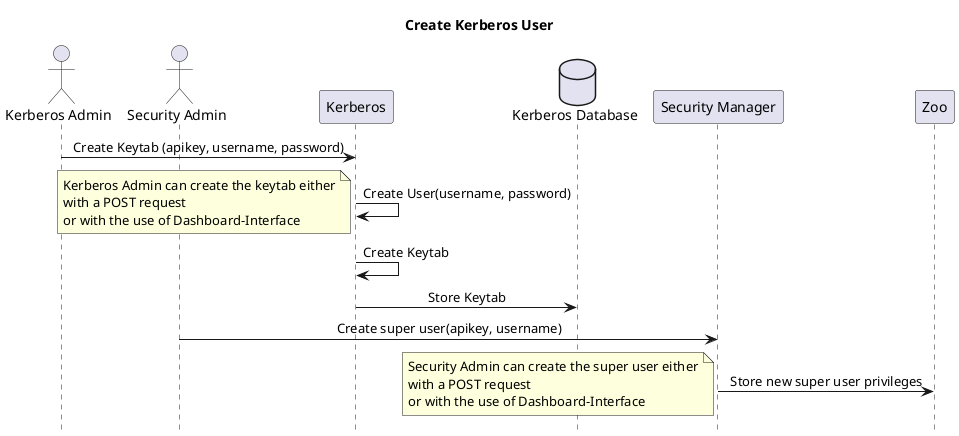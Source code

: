 @startuml
hide footbox
skinparam sequenceMessageAlign center

Title "Create Kerberos User"

actor "Kerberos Admin" as kadmin
actor "Security Admin" as sadmin

participant "Kerberos" as kerberos
database "Kerberos Database" as kdata

participant "Security Manager" as smanager
participant "Zoo" as zoo

kadmin -> kerberos : Create Keytab (apikey, username, password)

kerberos -> kerberos : Create User(username, password)
note left
    Kerberos Admin can create the keytab either
    with a POST request 
    or with the use of Dashboard-Interface
end note
kerberos -> kerberos : Create Keytab
kerberos -> kdata : Store Keytab

sadmin -> smanager : Create super user(apikey, username)
smanager -> zoo : Store new super user privileges
note left
    Security Admin can create the super user either
    with a POST request 
    or with the use of Dashboard-Interface
end note

@enduml
